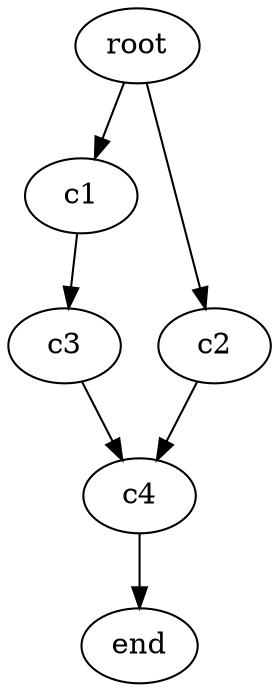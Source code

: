 digraph G {
  c1 [size="3e9"];
  c2 [size="5e9"];
  c3 [size="3e9"];
  c4 [size="5e9"];

  root -> c1 [size="2e9"];
  root -> c2 [size="1e9"];
  c1 -> c3   [size="2e9"];
  c2 -> c4   [size="1e9"];
  c3 -> c4   [size="3e9"];
  c4 -> end  [size="1e9"];
}
